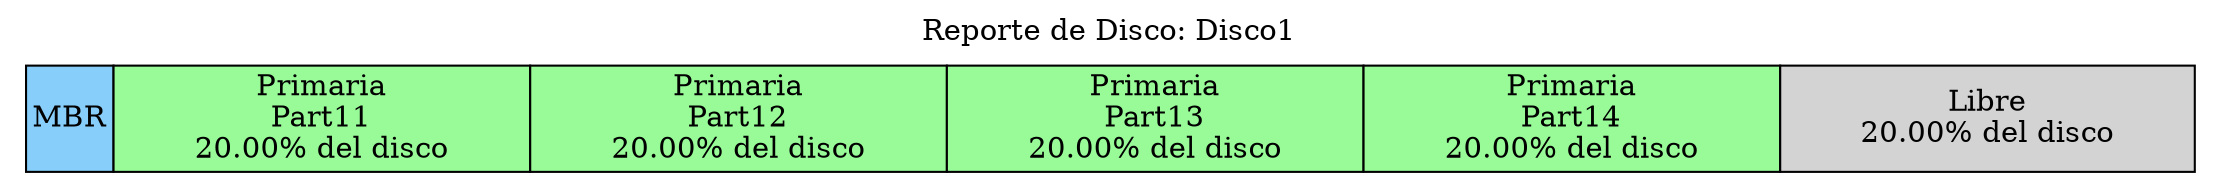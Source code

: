 digraph G {
  rankdir=LR;
  node [shape=none];
  labelloc="t";
  label="Reporte de Disco: Disco1";
  diskStructure [label=<
    <table border="0" cellborder="1" cellspacing="0" width="1000">
      <tr>
        <td bgcolor="#87CEFA" width="0">MBR<br/></td>
        <td bgcolor="#98FB98" width="200">Primaria<br/>Part11<br/>20.00% del disco</td>
        <td bgcolor="#98FB98" width="200">Primaria<br/>Part12<br/>20.00% del disco</td>
        <td bgcolor="#98FB98" width="200">Primaria<br/>Part13<br/>20.00% del disco</td>
        <td bgcolor="#98FB98" width="200">Primaria<br/>Part14<br/>20.00% del disco</td>
        <td bgcolor="#D3D3D3" width="199">Libre<br/>20.00% del disco</td>
      </tr>
    </table>
  >];
}
